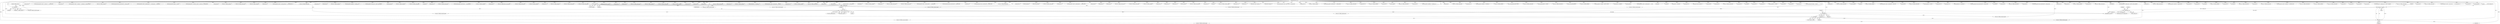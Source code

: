 digraph "0_stb_244d83bc3d859293f55812d48b3db168e581f6ab_0@pointer" {
"1000244" [label="(Call,f->sample_rate = get32(f))"];
"1000248" [label="(Call,get32(f))"];
"1000223" [label="(Call,get8(f))"];
"1000212" [label="(Call,get32(f))"];
"1000194" [label="(Call,getn(f, header, 6))"];
"1000185" [label="(Call,get8(f))"];
"1000126" [label="(Call,start_page(f))"];
"1000107" [label="(MethodParameterIn,vorb *f)"];
"1000251" [label="(Call,!f->sample_rate)"];
"1002842" [label="(Call,get_bits(f,8))"];
"1000964" [label="(Call,setup_temp_malloc(f, sizeof(*c->codewords) * c->sorted_entries))"];
"1000666" [label="(Call,get_bits(f,5))"];
"1002549" [label="(Call,setup_malloc(f, sizeof(*r->classdata) * f->codebooks[r->classbook].entries))"];
"1000195" [label="(Identifier,f)"];
"1002288" [label="(Call,error(f, VORBIS_outofmem))"];
"1001427" [label="(Call,setup_temp_free(f,mults,sizeof(mults[0])*c->lookup_values))"];
"1000204" [label="(Call,vorbis_validate(header))"];
"1001381" [label="(Call,setup_malloc(f, sizeof(c->multiplicands[0]) * c->sorted_entries * c->dimensions))"];
"1001165" [label="(Call,setup_temp_free(f, lengths, c->entries))"];
"1001151" [label="(Call,setup_temp_free(f, c->codewords, sizeof(*c->codewords)*c->sorted_entries))"];
"1000435" [label="(Call,get_bits(f,8))"];
"1002572" [label="(Call,error(f, VORBIS_outofmem))"];
"1003148" [label="(Call,error(f, VORBIS_invalid_setup))"];
"1000981" [label="(Call,error(f, VORBIS_outofmem))"];
"1002811" [label="(Call,get_bits(f,4))"];
"1001067" [label="(Call,setup_malloc(f, sizeof(*c->sorted_codewords) * (c->sorted_entries+1)))"];
"1002371" [label="(Call,error(f, VORBIS_invalid_setup))"];
"1000180" [label="(Call,error(f, VORBIS_invalid_first_page))"];
"1000251" [label="(Call,!f->sample_rate)"];
"1000751" [label="(Call,get_bits(f, 5))"];
"1000196" [label="(Identifier,header)"];
"1000248" [label="(Call,get32(f))"];
"1001874" [label="(Call,get_bits(f,8))"];
"1003265" [label="(Call,error(f, VORBIS_outofmem))"];
"1000194" [label="(Call,getn(f, header, 6))"];
"1000219" [label="(Call,f->channels = get8(f))"];
"1003216" [label="(Call,setup_malloc(f, sizeof(float) * f->blocksize_1/2))"];
"1001739" [label="(Call,setup_malloc(f, f->floor_count * sizeof(*f->floor_config)))"];
"1003173" [label="(Call,flush_packet(f))"];
"1003504" [label="(Call,error(f, VORBIS_outofmem))"];
"1003067" [label="(Call,error(f, VORBIS_invalid_setup))"];
"1000263" [label="(Call,get32(f))"];
"1000567" [label="(Call,get_bits(f, 8))"];
"1000546" [label="(Call,error(f, VORBIS_invalid_setup))"];
"1000988" [label="(Call,setup_temp_malloc(f, sizeof(*values) * c->sorted_entries))"];
"1001439" [label="(Call,error(f, VORBIS_outofmem))"];
"1003053" [label="(Call,get_bits(f,8))"];
"1001878" [label="(Call,error(f, VORBIS_feature_not_supported))"];
"1003081" [label="(Call,error(f, VORBIS_invalid_setup))"];
"1000260" [label="(Identifier,f)"];
"1002724" [label="(Call,error(f, VORBIS_outofmem))"];
"1002983" [label="(Call,get_bits(f, 4))"];
"1000212" [label="(Call,get32(f))"];
"1000253" [label="(Identifier,f)"];
"1001630" [label="(Call,error(f, VORBIS_outofmem))"];
"1000618" [label="(Call,error(f, VORBIS_invalid_setup))"];
"1002345" [label="(Call,error(f, VORBIS_invalid_setup))"];
"1000256" [label="(Call,error(f, VORBIS_invalid_first_page))"];
"1001048" [label="(Call,setup_temp_free(f, values, 0))"];
"1001925" [label="(Call,get_bits(f, 4))"];
"1000224" [label="(Identifier,f)"];
"1002696" [label="(Call,get_bits(f,6))"];
"1002408" [label="(Call,error(f, VORBIS_invalid_setup))"];
"1000955" [label="(Call,error(f, VORBIS_outofmem))"];
"1000427" [label="(Call,error(f, VORBIS_invalid_setup))"];
"1000463" [label="(Call,error(f, VORBIS_outofmem))"];
"1000551" [label="(Call,get_bits(f, 8))"];
"1002259" [label="(Call,get_bits(f, 6))"];
"1002028" [label="(Call,get_bits(f,8))"];
"1000207" [label="(Call,error(f, VORBIS_invalid_first_page))"];
"1002953" [label="(Call,error(f, VORBIS_invalid_setup))"];
"1002803" [label="(Call,get_bits(f,1))"];
"1001001" [label="(Call,error(f, VORBIS_outofmem))"];
"1000193" [label="(Call,!getn(f, header, 6))"];
"1003310" [label="(Call,init_blocksize(f, 1, f->blocksize_1))"];
"1000909" [label="(Call,setup_malloc(f, sizeof(c->codewords[0]) * c->entries))"];
"1002764" [label="(Call,get_bits(f,16))"];
"1000126" [label="(Call,start_page(f))"];
"1001297" [label="(Call,error(f, VORBIS_outofmem))"];
"1000520" [label="(Call,error(f, VORBIS_invalid_setup))"];
"1002388" [label="(Call,get_bits(f,6))"];
"1000216" [label="(Call,error(f, VORBIS_invalid_first_page))"];
"1003131" [label="(Call,get_bits(f,16))"];
"1000148" [label="(Call,error(f, VORBIS_invalid_first_page))"];
"1000107" [label="(MethodParameterIn,vorb *f)"];
"1000944" [label="(Call,setup_malloc(f, c->sorted_entries))"];
"1000508" [label="(Call,CHECK(f))"];
"1001087" [label="(Call,error(f, VORBIS_outofmem))"];
"1002434" [label="(Call,get_bits(f,1))"];
"1003158" [label="(Call,error(f, VORBIS_invalid_setup))"];
"1002919" [label="(Call,error(f, VORBIS_invalid_setup))"];
"1002451" [label="(Call,setup_malloc(f, sizeof(r->residue_books[0]) * r->classifications))"];
"1001327" [label="(Call,setup_temp_free(f,mults,sizeof(mults[0])*c->lookup_values))"];
"1000359" [label="(Call,skip(f, len))"];
"1001678" [label="(Call,setup_temp_free(f, mults, sizeof(mults[0])*c->lookup_values))"];
"1002999" [label="(Call,error(f, VORBIS_invalid_setup))"];
"1000168" [label="(Call,error(f, VORBIS_invalid_first_page))"];
"1000512" [label="(Call,get_bits(f, 8))"];
"1000357" [label="(Call,next_segment(f))"];
"1000375" [label="(Call,IS_PUSH_MODE(f))"];
"1001790" [label="(Call,error(f, VORBIS_invalid_setup))"];
"1003089" [label="(Call,get_bits(f, 6))"];
"1001599" [label="(Call,setup_malloc(f, sizeof(c->multiplicands[0]) * c->lookup_values))"];
"1002396" [label="(Call,get_bits(f,8))"];
"1002061" [label="(Call,get_bits(f,4))"];
"1003138" [label="(Call,get_bits(f,8))"];
"1001275" [label="(Call,error(f, VORBIS_invalid_setup))"];
"1000533" [label="(Call,error(f, VORBIS_invalid_setup))"];
"1000652" [label="(Call,error(f, VORBIS_outofmem))"];
"1000538" [label="(Call,get_bits(f, 8))"];
"1001831" [label="(Call,get_bits(f,16))"];
"1001960" [label="(Call,get_bits(f, 3))"];
"1000370" [label="(Call,start_packet(f))"];
"1001053" [label="(Call,error(f, VORBIS_invalid_setup))"];
"1000581" [label="(Call,get_bits(f, 8))"];
"1000267" [label="(Call,get8(f))"];
"1000338" [label="(Call,error(f, VORBIS_invalid_first_page))"];
"1002359" [label="(Call,get_bits(f, 24))"];
"1000592" [label="(Call,get_bits(f,1))"];
"1002866" [label="(Call,get_bits(f, ilog(f->channels-1)))"];
"1000108" [label="(Block,)"];
"1000250" [label="(ControlStructure,if (!f->sample_rate))"];
"1000688" [label="(Call,get_bits(f, ilog(limit)))"];
"1001141" [label="(Call,setup_temp_free(f, values, sizeof(*values)*c->sorted_entries))"];
"1001218" [label="(Call,get_bits(f, 32))"];
"1000125" [label="(Call,!start_page(f))"];
"1000822" [label="(Call,error(f, VORBIS_outofmem))"];
"1001282" [label="(Call,setup_temp_malloc(f, sizeof(mults[0]) * c->lookup_values))"];
"1001721" [label="(Call,error(f, VORBIS_invalid_setup))"];
"1002333" [label="(Call,get_bits(f, 16))"];
"1003295" [label="(Call,error(f, VORBIS_outofmem))"];
"1001904" [label="(Call,get_bits(f, 5))"];
"1000187" [label="(Identifier,VORBIS_packet_id)"];
"1000343" [label="(Call,start_page(f))"];
"1002000" [label="(Call,error(f, VORBIS_invalid_setup))"];
"1003124" [label="(Call,get_bits(f,16))"];
"1003276" [label="(Call,setup_malloc(f, sizeof(float) * f->blocksize_1/2))"];
"1000158" [label="(Call,error(f, VORBIS_invalid_first_page))"];
"1001853" [label="(Call,get_bits(f,4))"];
"1000305" [label="(Call,error(f, VORBIS_invalid_setup))"];
"1001713" [label="(Call,get_bits(f, 16))"];
"1003200" [label="(Call,setup_malloc(f, sizeof(float) * f->blocksize_1))"];
"1002799" [label="(Call,error(f, VORBIS_outofmem))"];
"1000380" [label="(Call,is_whole_packet_present(f, TRUE))"];
"1002939" [label="(Call,error(f, VORBIS_invalid_setup))"];
"1000245" [label="(Call,f->sample_rate)"];
"1000629" [label="(Call,setup_temp_malloc(f, c->entries))"];
"1000325" [label="(Call,error(f, VORBIS_invalid_setup))"];
"1003511" [label="(Call,stb_vorbis_get_file_offset(f))"];
"1001757" [label="(Call,error(f, VORBIS_outofmem))"];
"1002781" [label="(Call,setup_malloc(f, f->channels * sizeof(*m->chan)))"];
"1002129" [label="(Call,get_bits(f, g->rangebits))"];
"1000420" [label="(Call,get8_packet(f))"];
"1001404" [label="(Call,setup_malloc(f, sizeof(c->multiplicands[0]) * c->entries        * c->dimensions))"];
"1000261" [label="(Call,get32(f))"];
"1000214" [label="(Literal,0)"];
"1001317" [label="(Call,get_bits(f, c->value_bits))"];
"1000197" [label="(Literal,6)"];
"1001210" [label="(Call,get_bits(f, 32))"];
"1000249" [label="(Identifier,f)"];
"1002882" [label="(Call,get_bits(f, ilog(f->channels-1)))"];
"1000184" [label="(Call,get8(f) != VORBIS_packet_id)"];
"1000244" [label="(Call,f->sample_rate = get32(f))"];
"1003044" [label="(Call,get_bits(f,8))"];
"1001824" [label="(Call,get_bits(f,16))"];
"1002528" [label="(Call,error(f, VORBIS_invalid_setup))"];
"1002512" [label="(Call,get_bits(f, 8))"];
"1001691" [label="(Call,CHECK(f))"];
"1001184" [label="(Call,get_bits(f, 4))"];
"1001226" [label="(Call,get_bits(f, 4))"];
"1000643" [label="(Call,setup_malloc(f, c->entries))"];
"1001845" [label="(Call,get_bits(f,8))"];
"1000186" [label="(Identifier,f)"];
"1002439" [label="(Call,get_bits(f,5))"];
"1001234" [label="(Call,get_bits(f,1))"];
"1000833" [label="(Call,setup_temp_free(f, lengths, c->entries))"];
"1000138" [label="(Call,error(f, VORBIS_invalid_first_page))"];
"1000241" [label="(Call,error(f, VORBIS_too_many_channels))"];
"1003515" [label="(MethodReturn,static int)"];
"1000223" [label="(Call,get8(f))"];
"1000739" [label="(Call,get_bits(f,1))"];
"1001572" [label="(Call,error(f, VORBIS_invalid_setup))"];
"1000349" [label="(Call,start_packet(f))"];
"1000185" [label="(Call,get8(f))"];
"1000330" [label="(Call,get8(f))"];
"1001116" [label="(Call,error(f, VORBIS_outofmem))"];
"1000211" [label="(Call,get32(f) != 0)"];
"1002637" [label="(Call,setup_malloc(f, sizeof(r->classdata[j][0]) * classwords))"];
"1003035" [label="(Call,get_bits(f,8))"];
"1001194" [label="(Call,error(f, VORBIS_invalid_setup))"];
"1000810" [label="(Call,setup_malloc(f, c->entries))"];
"1002352" [label="(Call,get_bits(f, 24))"];
"1001778" [label="(Call,get_bits(f, 16))"];
"1003300" [label="(Call,init_blocksize(f, 0, f->blocksize_0))"];
"1001560" [label="(Call,setup_temp_free(f, mults,sizeof(mults[0])*c->lookup_values))"];
"1000895" [label="(Call,CHECK(f))"];
"1001817" [label="(Call,get_bits(f,8))"];
"1000317" [label="(Call,error(f, VORBIS_invalid_setup))"];
"1002053" [label="(Call,get_bits(f,2))"];
"1001618" [label="(Call,setup_temp_free(f, mults,sizeof(mults[0])*c->lookup_values))"];
"1000231" [label="(Call,error(f, VORBIS_invalid_first_page))"];
"1000525" [label="(Call,get_bits(f, 8))"];
"1001729" [label="(Call,get_bits(f, 6))"];
"1002470" [label="(Call,error(f, VORBIS_outofmem))"];
"1002379" [label="(Call,get_bits(f,24))"];
"1000764" [label="(Call,error(f, VORBIS_invalid_setup))"];
"1000259" [label="(Call,get32(f))"];
"1001689" [label="(Call,CHECK(f))"];
"1002269" [label="(Call,setup_malloc(f, f->residue_count * sizeof(f->residue_config[0])))"];
"1000199" [label="(Call,error(f, VORBIS_unexpected_eof))"];
"1001970" [label="(Call,get_bits(f, 2))"];
"1000404" [label="(Call,error(f, VORBIS_invalid_setup))"];
"1003234" [label="(Call,setup_malloc(f, sizeof(int16) * longest_floorlist))"];
"1001696" [label="(Call,get_bits(f, 6))"];
"1000572" [label="(Call,get_bits(f, 8))"];
"1001178" [label="(Call,CHECK(f))"];
"1000927" [label="(Call,error(f, VORBIS_outofmem))"];
"1000560" [label="(Call,get_bits(f, 8))"];
"1001591" [label="(Call,CHECK(f))"];
"1003170" [label="(Call,error(f, VORBIS_invalid_setup))"];
"1002833" [label="(Call,get_bits(f,1))"];
"1002045" [label="(Call,error(f, VORBIS_invalid_setup))"];
"1000213" [label="(Identifier,f)"];
"1000127" [label="(Identifier,f)"];
"1000445" [label="(Call,setup_malloc(f, sizeof(*f->codebooks) * f->codebook_count))"];
"1001339" [label="(Call,error(f, VORBIS_invalid_setup))"];
"1000252" [label="(Call,f->sample_rate)"];
"1002658" [label="(Call,error(f, VORBIS_outofmem))"];
"1000704" [label="(Call,error(f, VORBIS_invalid_setup))"];
"1003117" [label="(Call,get_bits(f,1))"];
"1000602" [label="(Call,get_bits(f,1))"];
"1001838" [label="(Call,get_bits(f,6))"];
"1002430" [label="(Call,get_bits(f,3))"];
"1002706" [label="(Call,setup_malloc(f, f->mapping_count * sizeof(*f->mapping)))"];
"1000257" [label="(Identifier,f)"];
"1002772" [label="(Call,error(f, VORBIS_invalid_setup))"];
"1000189" [label="(Call,error(f, VORBIS_invalid_first_page))"];
"1002949" [label="(Call,get_bits(f,2))"];
"1002903" [label="(Call,error(f, VORBIS_invalid_setup))"];
"1001096" [label="(Call,setup_malloc(f, sizeof(*c->sorted_values   ) * (c->sorted_entries+1)))"];
"1001986" [label="(Call,get_bits(f, 8))"];
"1000400" [label="(Call,get8_packet(f))"];
"1000244" -> "1000108"  [label="AST: "];
"1000244" -> "1000248"  [label="CFG: "];
"1000245" -> "1000244"  [label="AST: "];
"1000248" -> "1000244"  [label="AST: "];
"1000253" -> "1000244"  [label="CFG: "];
"1000244" -> "1003515"  [label="DDG: get32(f)"];
"1000248" -> "1000244"  [label="DDG: f"];
"1000244" -> "1000251"  [label="DDG: f->sample_rate"];
"1000248" -> "1000249"  [label="CFG: "];
"1000249" -> "1000248"  [label="AST: "];
"1000223" -> "1000248"  [label="DDG: f"];
"1000107" -> "1000248"  [label="DDG: f"];
"1000248" -> "1000256"  [label="DDG: f"];
"1000248" -> "1000259"  [label="DDG: f"];
"1000223" -> "1000219"  [label="AST: "];
"1000223" -> "1000224"  [label="CFG: "];
"1000224" -> "1000223"  [label="AST: "];
"1000219" -> "1000223"  [label="CFG: "];
"1000223" -> "1000219"  [label="DDG: f"];
"1000212" -> "1000223"  [label="DDG: f"];
"1000107" -> "1000223"  [label="DDG: f"];
"1000223" -> "1000231"  [label="DDG: f"];
"1000223" -> "1000241"  [label="DDG: f"];
"1000212" -> "1000211"  [label="AST: "];
"1000212" -> "1000213"  [label="CFG: "];
"1000213" -> "1000212"  [label="AST: "];
"1000214" -> "1000212"  [label="CFG: "];
"1000212" -> "1000211"  [label="DDG: f"];
"1000194" -> "1000212"  [label="DDG: f"];
"1000107" -> "1000212"  [label="DDG: f"];
"1000212" -> "1000216"  [label="DDG: f"];
"1000194" -> "1000193"  [label="AST: "];
"1000194" -> "1000197"  [label="CFG: "];
"1000195" -> "1000194"  [label="AST: "];
"1000196" -> "1000194"  [label="AST: "];
"1000197" -> "1000194"  [label="AST: "];
"1000193" -> "1000194"  [label="CFG: "];
"1000194" -> "1003515"  [label="DDG: header"];
"1000194" -> "1000193"  [label="DDG: f"];
"1000194" -> "1000193"  [label="DDG: header"];
"1000194" -> "1000193"  [label="DDG: 6"];
"1000185" -> "1000194"  [label="DDG: f"];
"1000107" -> "1000194"  [label="DDG: f"];
"1000194" -> "1000199"  [label="DDG: f"];
"1000194" -> "1000204"  [label="DDG: header"];
"1000194" -> "1000207"  [label="DDG: f"];
"1000185" -> "1000184"  [label="AST: "];
"1000185" -> "1000186"  [label="CFG: "];
"1000186" -> "1000185"  [label="AST: "];
"1000187" -> "1000185"  [label="CFG: "];
"1000185" -> "1000184"  [label="DDG: f"];
"1000126" -> "1000185"  [label="DDG: f"];
"1000107" -> "1000185"  [label="DDG: f"];
"1000185" -> "1000189"  [label="DDG: f"];
"1000126" -> "1000125"  [label="AST: "];
"1000126" -> "1000127"  [label="CFG: "];
"1000127" -> "1000126"  [label="AST: "];
"1000125" -> "1000126"  [label="CFG: "];
"1000126" -> "1003515"  [label="DDG: f"];
"1000126" -> "1000125"  [label="DDG: f"];
"1000107" -> "1000126"  [label="DDG: f"];
"1000126" -> "1000138"  [label="DDG: f"];
"1000126" -> "1000148"  [label="DDG: f"];
"1000126" -> "1000158"  [label="DDG: f"];
"1000126" -> "1000168"  [label="DDG: f"];
"1000126" -> "1000180"  [label="DDG: f"];
"1000107" -> "1000106"  [label="AST: "];
"1000107" -> "1003515"  [label="DDG: f"];
"1000107" -> "1000138"  [label="DDG: f"];
"1000107" -> "1000148"  [label="DDG: f"];
"1000107" -> "1000158"  [label="DDG: f"];
"1000107" -> "1000168"  [label="DDG: f"];
"1000107" -> "1000180"  [label="DDG: f"];
"1000107" -> "1000189"  [label="DDG: f"];
"1000107" -> "1000199"  [label="DDG: f"];
"1000107" -> "1000207"  [label="DDG: f"];
"1000107" -> "1000216"  [label="DDG: f"];
"1000107" -> "1000231"  [label="DDG: f"];
"1000107" -> "1000241"  [label="DDG: f"];
"1000107" -> "1000256"  [label="DDG: f"];
"1000107" -> "1000259"  [label="DDG: f"];
"1000107" -> "1000261"  [label="DDG: f"];
"1000107" -> "1000263"  [label="DDG: f"];
"1000107" -> "1000267"  [label="DDG: f"];
"1000107" -> "1000305"  [label="DDG: f"];
"1000107" -> "1000317"  [label="DDG: f"];
"1000107" -> "1000325"  [label="DDG: f"];
"1000107" -> "1000330"  [label="DDG: f"];
"1000107" -> "1000338"  [label="DDG: f"];
"1000107" -> "1000343"  [label="DDG: f"];
"1000107" -> "1000349"  [label="DDG: f"];
"1000107" -> "1000357"  [label="DDG: f"];
"1000107" -> "1000359"  [label="DDG: f"];
"1000107" -> "1000370"  [label="DDG: f"];
"1000107" -> "1000375"  [label="DDG: f"];
"1000107" -> "1000380"  [label="DDG: f"];
"1000107" -> "1000400"  [label="DDG: f"];
"1000107" -> "1000404"  [label="DDG: f"];
"1000107" -> "1000420"  [label="DDG: f"];
"1000107" -> "1000427"  [label="DDG: f"];
"1000107" -> "1000435"  [label="DDG: f"];
"1000107" -> "1000445"  [label="DDG: f"];
"1000107" -> "1000463"  [label="DDG: f"];
"1000107" -> "1000508"  [label="DDG: f"];
"1000107" -> "1000512"  [label="DDG: f"];
"1000107" -> "1000520"  [label="DDG: f"];
"1000107" -> "1000525"  [label="DDG: f"];
"1000107" -> "1000533"  [label="DDG: f"];
"1000107" -> "1000538"  [label="DDG: f"];
"1000107" -> "1000546"  [label="DDG: f"];
"1000107" -> "1000551"  [label="DDG: f"];
"1000107" -> "1000560"  [label="DDG: f"];
"1000107" -> "1000567"  [label="DDG: f"];
"1000107" -> "1000572"  [label="DDG: f"];
"1000107" -> "1000581"  [label="DDG: f"];
"1000107" -> "1000592"  [label="DDG: f"];
"1000107" -> "1000602"  [label="DDG: f"];
"1000107" -> "1000618"  [label="DDG: f"];
"1000107" -> "1000629"  [label="DDG: f"];
"1000107" -> "1000643"  [label="DDG: f"];
"1000107" -> "1000652"  [label="DDG: f"];
"1000107" -> "1000666"  [label="DDG: f"];
"1000107" -> "1000688"  [label="DDG: f"];
"1000107" -> "1000704"  [label="DDG: f"];
"1000107" -> "1000739"  [label="DDG: f"];
"1000107" -> "1000751"  [label="DDG: f"];
"1000107" -> "1000764"  [label="DDG: f"];
"1000107" -> "1000810"  [label="DDG: f"];
"1000107" -> "1000822"  [label="DDG: f"];
"1000107" -> "1000833"  [label="DDG: f"];
"1000107" -> "1000895"  [label="DDG: f"];
"1000107" -> "1000909"  [label="DDG: f"];
"1000107" -> "1000927"  [label="DDG: f"];
"1000107" -> "1000944"  [label="DDG: f"];
"1000107" -> "1000955"  [label="DDG: f"];
"1000107" -> "1000964"  [label="DDG: f"];
"1000107" -> "1000981"  [label="DDG: f"];
"1000107" -> "1000988"  [label="DDG: f"];
"1000107" -> "1001001"  [label="DDG: f"];
"1000107" -> "1001048"  [label="DDG: f"];
"1000107" -> "1001053"  [label="DDG: f"];
"1000107" -> "1001067"  [label="DDG: f"];
"1000107" -> "1001087"  [label="DDG: f"];
"1000107" -> "1001096"  [label="DDG: f"];
"1000107" -> "1001116"  [label="DDG: f"];
"1000107" -> "1001141"  [label="DDG: f"];
"1000107" -> "1001151"  [label="DDG: f"];
"1000107" -> "1001165"  [label="DDG: f"];
"1000107" -> "1001178"  [label="DDG: f"];
"1000107" -> "1001184"  [label="DDG: f"];
"1000107" -> "1001194"  [label="DDG: f"];
"1000107" -> "1001210"  [label="DDG: f"];
"1000107" -> "1001218"  [label="DDG: f"];
"1000107" -> "1001226"  [label="DDG: f"];
"1000107" -> "1001234"  [label="DDG: f"];
"1000107" -> "1001275"  [label="DDG: f"];
"1000107" -> "1001282"  [label="DDG: f"];
"1000107" -> "1001297"  [label="DDG: f"];
"1000107" -> "1001317"  [label="DDG: f"];
"1000107" -> "1001327"  [label="DDG: f"];
"1000107" -> "1001339"  [label="DDG: f"];
"1000107" -> "1001381"  [label="DDG: f"];
"1000107" -> "1001404"  [label="DDG: f"];
"1000107" -> "1001427"  [label="DDG: f"];
"1000107" -> "1001439"  [label="DDG: f"];
"1000107" -> "1001560"  [label="DDG: f"];
"1000107" -> "1001572"  [label="DDG: f"];
"1000107" -> "1001591"  [label="DDG: f"];
"1000107" -> "1001599"  [label="DDG: f"];
"1000107" -> "1001618"  [label="DDG: f"];
"1000107" -> "1001630"  [label="DDG: f"];
"1000107" -> "1001678"  [label="DDG: f"];
"1000107" -> "1001689"  [label="DDG: f"];
"1000107" -> "1001691"  [label="DDG: f"];
"1000107" -> "1001696"  [label="DDG: f"];
"1000107" -> "1001713"  [label="DDG: f"];
"1000107" -> "1001721"  [label="DDG: f"];
"1000107" -> "1001729"  [label="DDG: f"];
"1000107" -> "1001739"  [label="DDG: f"];
"1000107" -> "1001757"  [label="DDG: f"];
"1000107" -> "1001778"  [label="DDG: f"];
"1000107" -> "1001790"  [label="DDG: f"];
"1000107" -> "1001817"  [label="DDG: f"];
"1000107" -> "1001824"  [label="DDG: f"];
"1000107" -> "1001831"  [label="DDG: f"];
"1000107" -> "1001838"  [label="DDG: f"];
"1000107" -> "1001845"  [label="DDG: f"];
"1000107" -> "1001853"  [label="DDG: f"];
"1000107" -> "1001874"  [label="DDG: f"];
"1000107" -> "1001878"  [label="DDG: f"];
"1000107" -> "1001904"  [label="DDG: f"];
"1000107" -> "1001925"  [label="DDG: f"];
"1000107" -> "1001960"  [label="DDG: f"];
"1000107" -> "1001970"  [label="DDG: f"];
"1000107" -> "1001986"  [label="DDG: f"];
"1000107" -> "1002000"  [label="DDG: f"];
"1000107" -> "1002028"  [label="DDG: f"];
"1000107" -> "1002045"  [label="DDG: f"];
"1000107" -> "1002053"  [label="DDG: f"];
"1000107" -> "1002061"  [label="DDG: f"];
"1000107" -> "1002129"  [label="DDG: f"];
"1000107" -> "1002259"  [label="DDG: f"];
"1000107" -> "1002269"  [label="DDG: f"];
"1000107" -> "1002288"  [label="DDG: f"];
"1000107" -> "1002333"  [label="DDG: f"];
"1000107" -> "1002345"  [label="DDG: f"];
"1000107" -> "1002352"  [label="DDG: f"];
"1000107" -> "1002359"  [label="DDG: f"];
"1000107" -> "1002371"  [label="DDG: f"];
"1000107" -> "1002379"  [label="DDG: f"];
"1000107" -> "1002388"  [label="DDG: f"];
"1000107" -> "1002396"  [label="DDG: f"];
"1000107" -> "1002408"  [label="DDG: f"];
"1000107" -> "1002430"  [label="DDG: f"];
"1000107" -> "1002434"  [label="DDG: f"];
"1000107" -> "1002439"  [label="DDG: f"];
"1000107" -> "1002451"  [label="DDG: f"];
"1000107" -> "1002470"  [label="DDG: f"];
"1000107" -> "1002512"  [label="DDG: f"];
"1000107" -> "1002528"  [label="DDG: f"];
"1000107" -> "1002549"  [label="DDG: f"];
"1000107" -> "1002572"  [label="DDG: f"];
"1000107" -> "1002637"  [label="DDG: f"];
"1000107" -> "1002658"  [label="DDG: f"];
"1000107" -> "1002696"  [label="DDG: f"];
"1000107" -> "1002706"  [label="DDG: f"];
"1000107" -> "1002724"  [label="DDG: f"];
"1000107" -> "1002764"  [label="DDG: f"];
"1000107" -> "1002772"  [label="DDG: f"];
"1000107" -> "1002781"  [label="DDG: f"];
"1000107" -> "1002799"  [label="DDG: f"];
"1000107" -> "1002803"  [label="DDG: f"];
"1000107" -> "1002811"  [label="DDG: f"];
"1000107" -> "1002833"  [label="DDG: f"];
"1000107" -> "1002842"  [label="DDG: f"];
"1000107" -> "1002866"  [label="DDG: f"];
"1000107" -> "1002882"  [label="DDG: f"];
"1000107" -> "1002903"  [label="DDG: f"];
"1000107" -> "1002919"  [label="DDG: f"];
"1000107" -> "1002939"  [label="DDG: f"];
"1000107" -> "1002949"  [label="DDG: f"];
"1000107" -> "1002953"  [label="DDG: f"];
"1000107" -> "1002983"  [label="DDG: f"];
"1000107" -> "1002999"  [label="DDG: f"];
"1000107" -> "1003035"  [label="DDG: f"];
"1000107" -> "1003044"  [label="DDG: f"];
"1000107" -> "1003053"  [label="DDG: f"];
"1000107" -> "1003067"  [label="DDG: f"];
"1000107" -> "1003081"  [label="DDG: f"];
"1000107" -> "1003089"  [label="DDG: f"];
"1000107" -> "1003117"  [label="DDG: f"];
"1000107" -> "1003124"  [label="DDG: f"];
"1000107" -> "1003131"  [label="DDG: f"];
"1000107" -> "1003138"  [label="DDG: f"];
"1000107" -> "1003148"  [label="DDG: f"];
"1000107" -> "1003158"  [label="DDG: f"];
"1000107" -> "1003170"  [label="DDG: f"];
"1000107" -> "1003173"  [label="DDG: f"];
"1000107" -> "1003200"  [label="DDG: f"];
"1000107" -> "1003216"  [label="DDG: f"];
"1000107" -> "1003234"  [label="DDG: f"];
"1000107" -> "1003265"  [label="DDG: f"];
"1000107" -> "1003276"  [label="DDG: f"];
"1000107" -> "1003295"  [label="DDG: f"];
"1000107" -> "1003300"  [label="DDG: f"];
"1000107" -> "1003310"  [label="DDG: f"];
"1000107" -> "1003504"  [label="DDG: f"];
"1000107" -> "1003511"  [label="DDG: f"];
"1000251" -> "1000250"  [label="AST: "];
"1000251" -> "1000252"  [label="CFG: "];
"1000252" -> "1000251"  [label="AST: "];
"1000257" -> "1000251"  [label="CFG: "];
"1000260" -> "1000251"  [label="CFG: "];
"1000251" -> "1003515"  [label="DDG: !f->sample_rate"];
"1000251" -> "1003515"  [label="DDG: f->sample_rate"];
}
